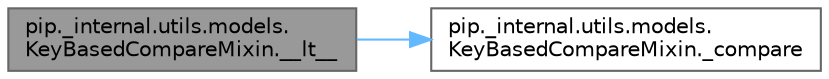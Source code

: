 digraph "pip._internal.utils.models.KeyBasedCompareMixin.__lt__"
{
 // LATEX_PDF_SIZE
  bgcolor="transparent";
  edge [fontname=Helvetica,fontsize=10,labelfontname=Helvetica,labelfontsize=10];
  node [fontname=Helvetica,fontsize=10,shape=box,height=0.2,width=0.4];
  rankdir="LR";
  Node1 [id="Node000001",label="pip._internal.utils.models.\lKeyBasedCompareMixin.__lt__",height=0.2,width=0.4,color="gray40", fillcolor="grey60", style="filled", fontcolor="black",tooltip=" "];
  Node1 -> Node2 [id="edge1_Node000001_Node000002",color="steelblue1",style="solid",tooltip=" "];
  Node2 [id="Node000002",label="pip._internal.utils.models.\lKeyBasedCompareMixin._compare",height=0.2,width=0.4,color="grey40", fillcolor="white", style="filled",URL="$classpip_1_1__internal_1_1utils_1_1models_1_1_key_based_compare_mixin.html#aa58c35c63bc2d393c6c7cc57d7286b63",tooltip=" "];
}

